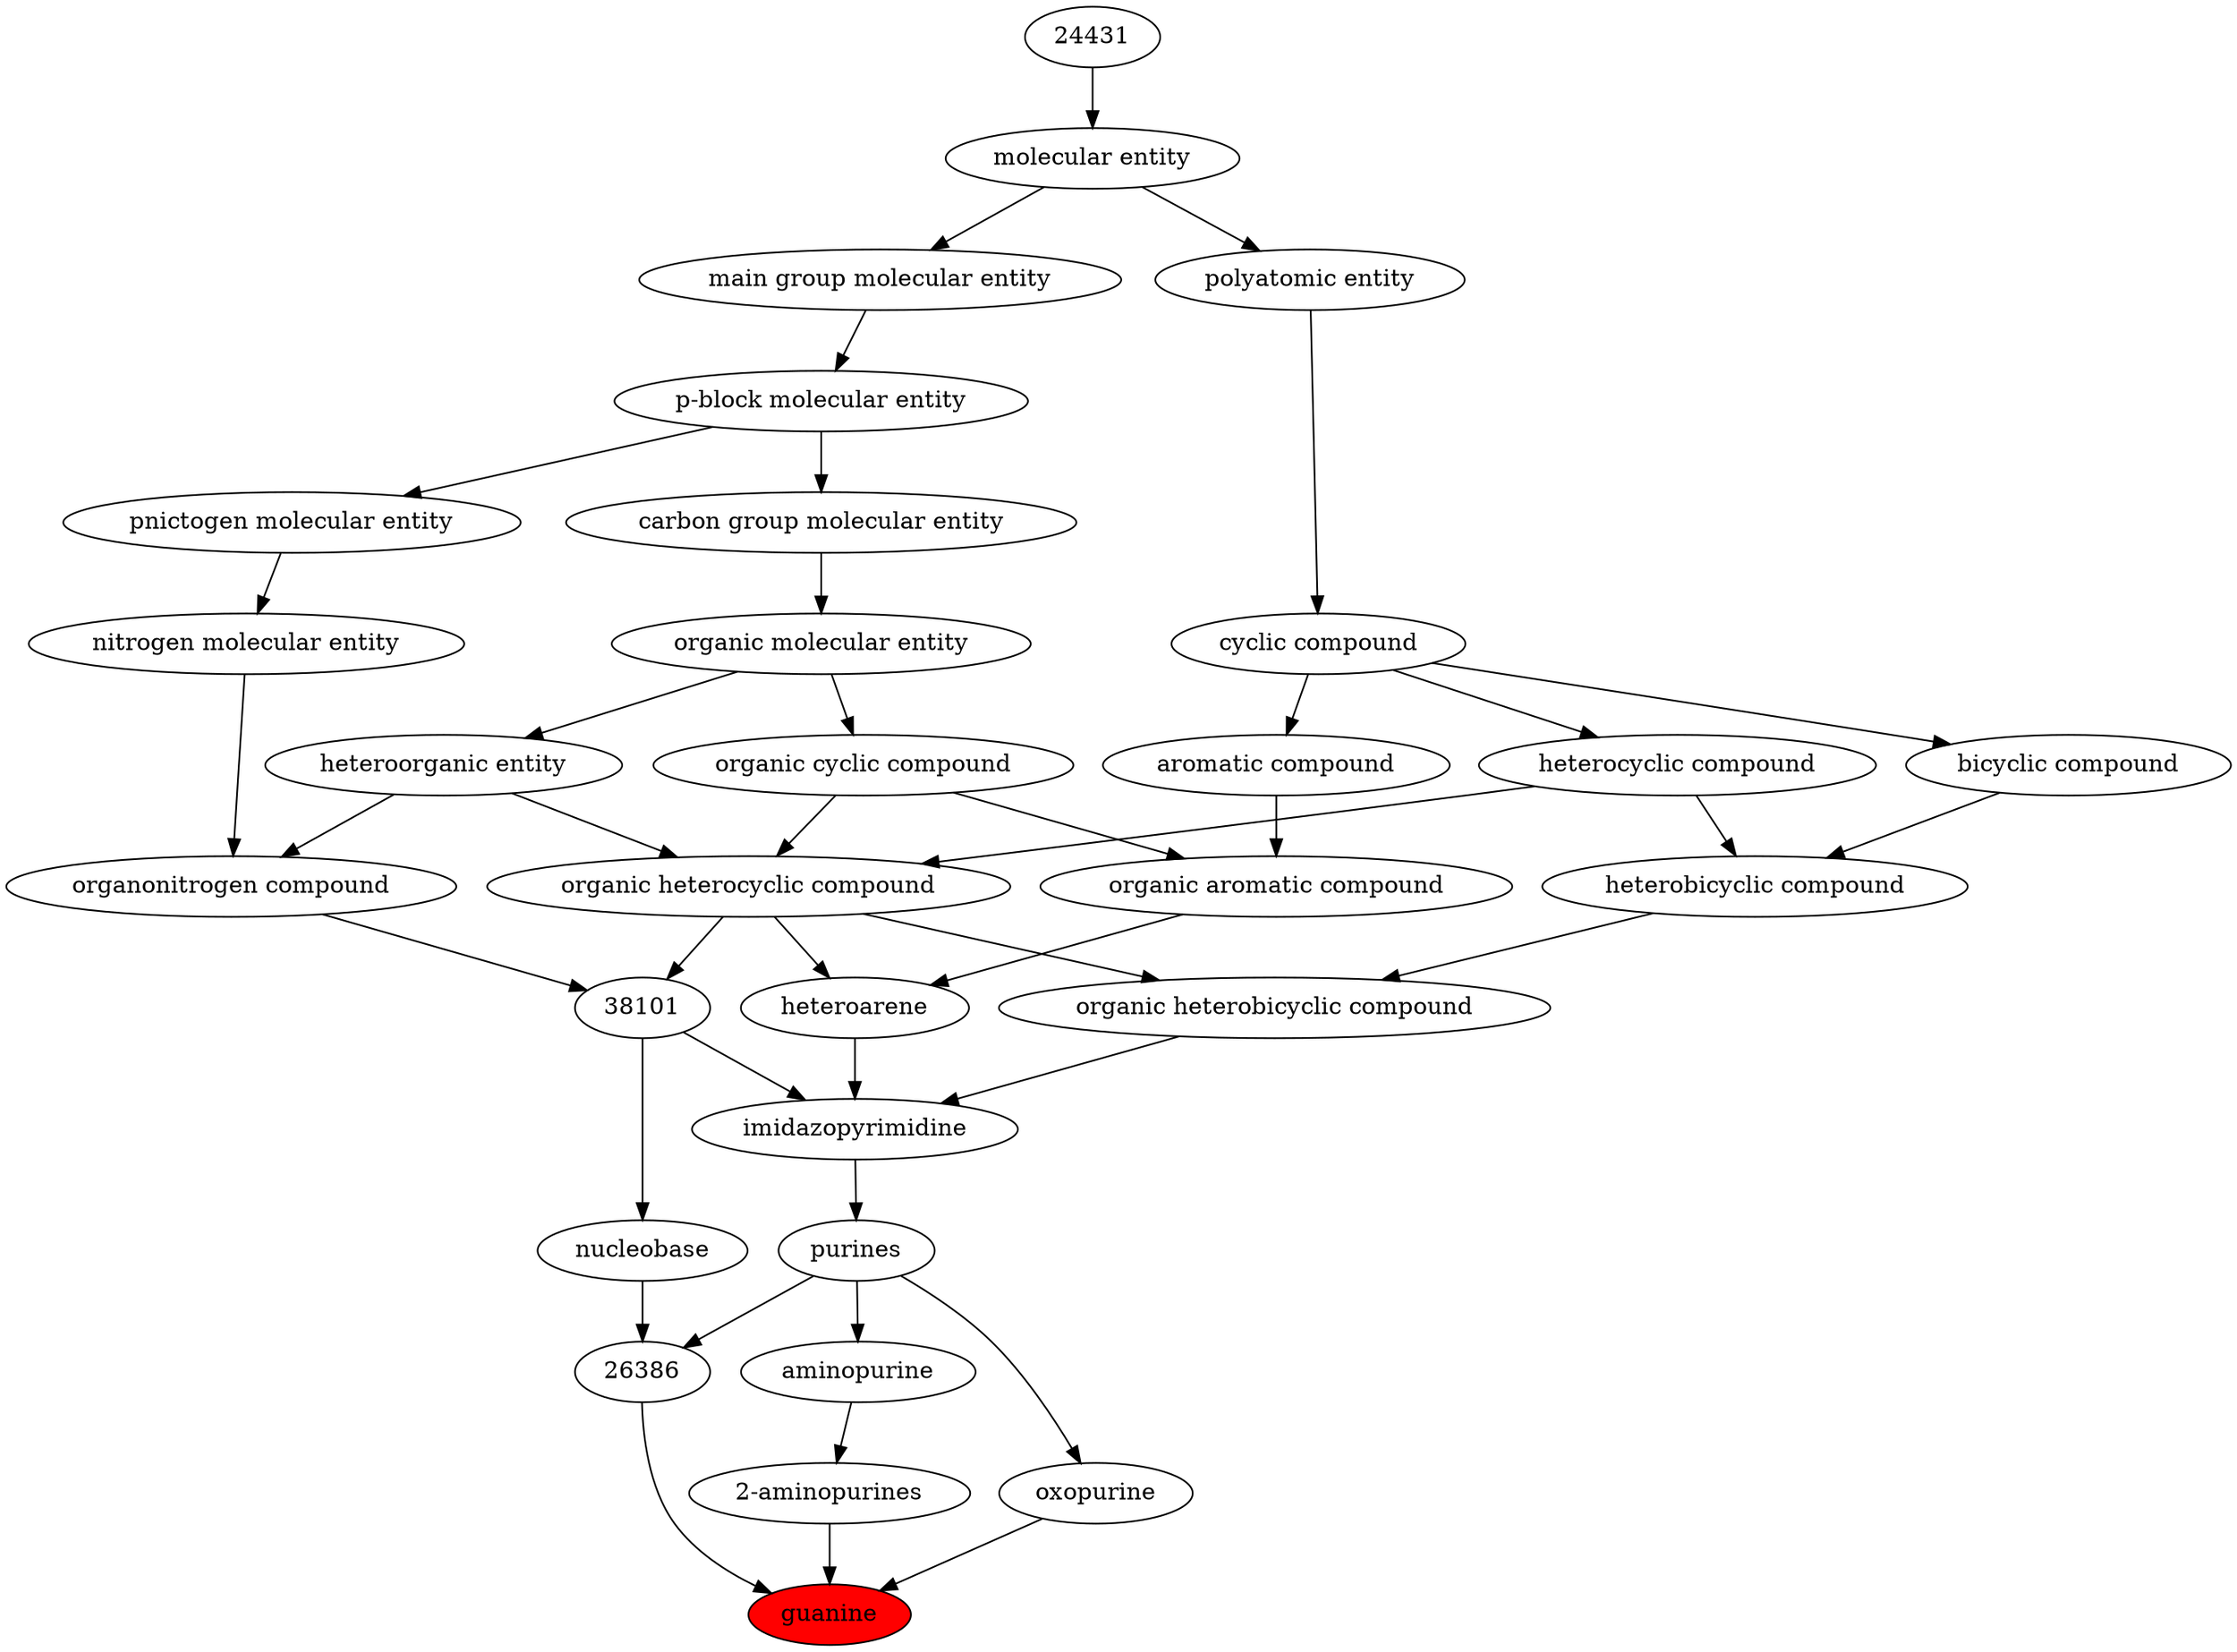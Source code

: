 digraph tree{ 
16235 [label="guanine" fillcolor=red style=filled]
26386 -> 16235
25810 -> 16235
20702 -> 16235
26386 [label="26386"]
18282 -> 26386
26401 -> 26386
25810 [label="oxopurine"]
26401 -> 25810
20702 [label="2-aminopurines"]
22527 -> 20702
18282 [label="nucleobase"]
38101 -> 18282
26401 [label="purines"]
35875 -> 26401
22527 [label="aminopurine"]
26401 -> 22527
38101 [label="38101"]
24532 -> 38101
35352 -> 38101
35875 [label="imidazopyrimidine"]
27171 -> 35875
38101 -> 35875
33833 -> 35875
24532 [label="organic heterocyclic compound"]
33285 -> 24532
33832 -> 24532
5686 -> 24532
35352 [label="organonitrogen compound"]
51143 -> 35352
33285 -> 35352
27171 [label="organic heterobicyclic compound"]
33672 -> 27171
24532 -> 27171
33833 [label="heteroarene"]
33659 -> 33833
24532 -> 33833
33285 [label="heteroorganic entity"]
50860 -> 33285
33832 [label="organic cyclic compound"]
50860 -> 33832
5686 [label="heterocyclic compound"]
33595 -> 5686
51143 [label="nitrogen molecular entity"]
33302 -> 51143
33672 [label="heterobicyclic compound"]
33636 -> 33672
5686 -> 33672
33659 [label="organic aromatic compound"]
33832 -> 33659
33655 -> 33659
50860 [label="organic molecular entity"]
33582 -> 50860
33595 [label="cyclic compound"]
36357 -> 33595
33302 [label="pnictogen molecular entity"]
33675 -> 33302
33636 [label="bicyclic compound"]
33595 -> 33636
33655 [label="aromatic compound"]
33595 -> 33655
33582 [label="carbon group molecular entity"]
33675 -> 33582
36357 [label="polyatomic entity"]
23367 -> 36357
33675 [label="p-block molecular entity"]
33579 -> 33675
23367 [label="molecular entity"]
24431 -> 23367
33579 [label="main group molecular entity"]
23367 -> 33579
24431 [label="24431"]
}